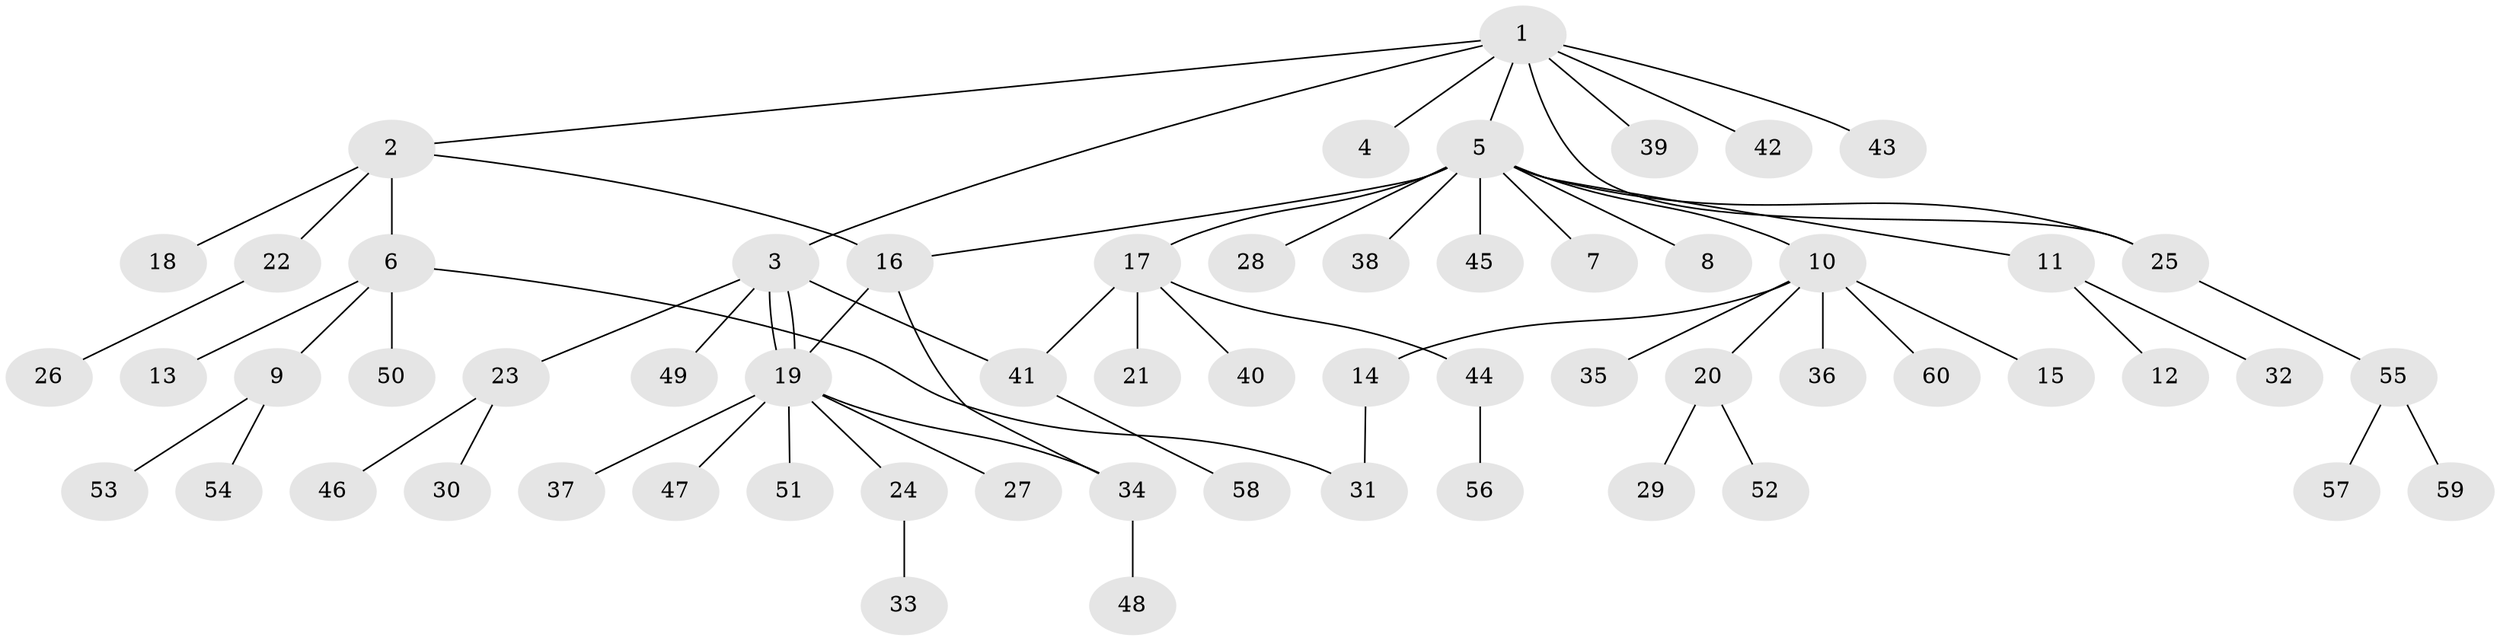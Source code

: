 // coarse degree distribution, {15: 0.05555555555555555, 3: 0.1111111111111111, 1: 0.6111111111111112, 2: 0.2222222222222222}
// Generated by graph-tools (version 1.1) at 2025/18/03/04/25 18:18:18]
// undirected, 60 vertices, 66 edges
graph export_dot {
graph [start="1"]
  node [color=gray90,style=filled];
  1;
  2;
  3;
  4;
  5;
  6;
  7;
  8;
  9;
  10;
  11;
  12;
  13;
  14;
  15;
  16;
  17;
  18;
  19;
  20;
  21;
  22;
  23;
  24;
  25;
  26;
  27;
  28;
  29;
  30;
  31;
  32;
  33;
  34;
  35;
  36;
  37;
  38;
  39;
  40;
  41;
  42;
  43;
  44;
  45;
  46;
  47;
  48;
  49;
  50;
  51;
  52;
  53;
  54;
  55;
  56;
  57;
  58;
  59;
  60;
  1 -- 2;
  1 -- 3;
  1 -- 4;
  1 -- 5;
  1 -- 25;
  1 -- 39;
  1 -- 42;
  1 -- 43;
  2 -- 6;
  2 -- 16;
  2 -- 18;
  2 -- 22;
  3 -- 19;
  3 -- 19;
  3 -- 23;
  3 -- 41;
  3 -- 49;
  5 -- 7;
  5 -- 8;
  5 -- 10;
  5 -- 11;
  5 -- 16;
  5 -- 17;
  5 -- 25;
  5 -- 28;
  5 -- 38;
  5 -- 45;
  6 -- 9;
  6 -- 13;
  6 -- 31;
  6 -- 50;
  9 -- 53;
  9 -- 54;
  10 -- 14;
  10 -- 15;
  10 -- 20;
  10 -- 35;
  10 -- 36;
  10 -- 60;
  11 -- 12;
  11 -- 32;
  14 -- 31;
  16 -- 19;
  16 -- 34;
  17 -- 21;
  17 -- 40;
  17 -- 41;
  17 -- 44;
  19 -- 24;
  19 -- 27;
  19 -- 34;
  19 -- 37;
  19 -- 47;
  19 -- 51;
  20 -- 29;
  20 -- 52;
  22 -- 26;
  23 -- 30;
  23 -- 46;
  24 -- 33;
  25 -- 55;
  34 -- 48;
  41 -- 58;
  44 -- 56;
  55 -- 57;
  55 -- 59;
}
